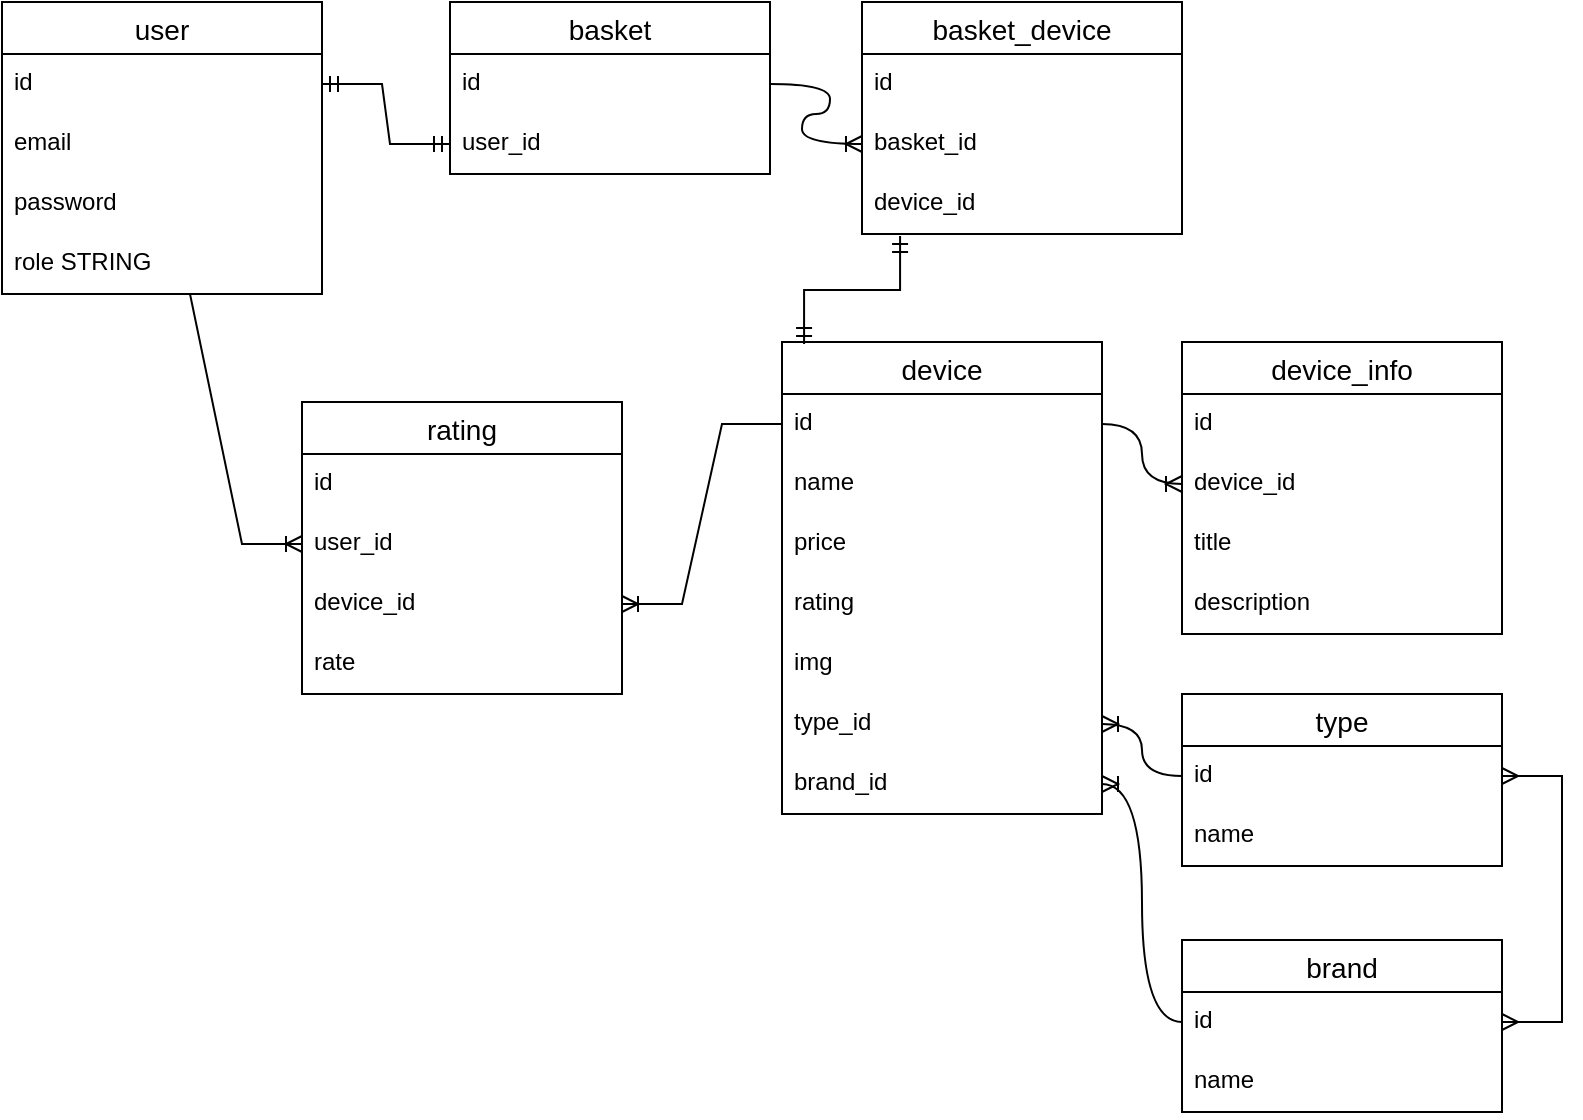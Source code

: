 <mxfile version="17.4.5" type="device"><diagram id="TYegl6U1kizSvF9LsObN" name="Page-1"><mxGraphModel dx="720" dy="745" grid="1" gridSize="10" guides="1" tooltips="1" connect="1" arrows="1" fold="1" page="1" pageScale="1" pageWidth="827" pageHeight="1169" math="0" shadow="0"><root><mxCell id="0"/><mxCell id="1" parent="0"/><mxCell id="Jmo_7ycDpV0t8m2KK-qJ-1" value="user" style="swimlane;fontStyle=0;childLayout=stackLayout;horizontal=1;startSize=26;horizontalStack=0;resizeParent=1;resizeParentMax=0;resizeLast=0;collapsible=1;marginBottom=0;align=center;fontSize=14;" parent="1" vertex="1"><mxGeometry x="30" y="30" width="160" height="146" as="geometry"/></mxCell><mxCell id="Jmo_7ycDpV0t8m2KK-qJ-2" value="id" style="text;strokeColor=none;fillColor=none;spacingLeft=4;spacingRight=4;overflow=hidden;rotatable=0;points=[[0,0.5],[1,0.5]];portConstraint=eastwest;fontSize=12;" parent="Jmo_7ycDpV0t8m2KK-qJ-1" vertex="1"><mxGeometry y="26" width="160" height="30" as="geometry"/></mxCell><mxCell id="Jmo_7ycDpV0t8m2KK-qJ-3" value="email" style="text;strokeColor=none;fillColor=none;spacingLeft=4;spacingRight=4;overflow=hidden;rotatable=0;points=[[0,0.5],[1,0.5]];portConstraint=eastwest;fontSize=12;" parent="Jmo_7ycDpV0t8m2KK-qJ-1" vertex="1"><mxGeometry y="56" width="160" height="30" as="geometry"/></mxCell><mxCell id="Jmo_7ycDpV0t8m2KK-qJ-4" value="password" style="text;strokeColor=none;fillColor=none;spacingLeft=4;spacingRight=4;overflow=hidden;rotatable=0;points=[[0,0.5],[1,0.5]];portConstraint=eastwest;fontSize=12;" parent="Jmo_7ycDpV0t8m2KK-qJ-1" vertex="1"><mxGeometry y="86" width="160" height="30" as="geometry"/></mxCell><mxCell id="Jmo_7ycDpV0t8m2KK-qJ-6" value="role STRING" style="text;strokeColor=none;fillColor=none;spacingLeft=4;spacingRight=4;overflow=hidden;rotatable=0;points=[[0,0.5],[1,0.5]];portConstraint=eastwest;fontSize=12;" parent="Jmo_7ycDpV0t8m2KK-qJ-1" vertex="1"><mxGeometry y="116" width="160" height="30" as="geometry"/></mxCell><mxCell id="Jmo_7ycDpV0t8m2KK-qJ-7" value="basket" style="swimlane;fontStyle=0;childLayout=stackLayout;horizontal=1;startSize=26;horizontalStack=0;resizeParent=1;resizeParentMax=0;resizeLast=0;collapsible=1;marginBottom=0;align=center;fontSize=14;" parent="1" vertex="1"><mxGeometry x="254" y="30" width="160" height="86" as="geometry"/></mxCell><mxCell id="Jmo_7ycDpV0t8m2KK-qJ-8" value="id" style="text;strokeColor=none;fillColor=none;spacingLeft=4;spacingRight=4;overflow=hidden;rotatable=0;points=[[0,0.5],[1,0.5]];portConstraint=eastwest;fontSize=12;" parent="Jmo_7ycDpV0t8m2KK-qJ-7" vertex="1"><mxGeometry y="26" width="160" height="30" as="geometry"/></mxCell><mxCell id="Jmo_7ycDpV0t8m2KK-qJ-9" value="user_id" style="text;strokeColor=none;fillColor=none;spacingLeft=4;spacingRight=4;overflow=hidden;rotatable=0;points=[[0,0.5],[1,0.5]];portConstraint=eastwest;fontSize=12;" parent="Jmo_7ycDpV0t8m2KK-qJ-7" vertex="1"><mxGeometry y="56" width="160" height="30" as="geometry"/></mxCell><mxCell id="oQaPEHBLnM1u6an9zIH1-1" value="" style="edgeStyle=entityRelationEdgeStyle;fontSize=12;html=1;endArrow=ERmandOne;startArrow=ERmandOne;rounded=0;exitX=1;exitY=0.5;exitDx=0;exitDy=0;entryX=0;entryY=0.5;entryDx=0;entryDy=0;" edge="1" parent="1" source="Jmo_7ycDpV0t8m2KK-qJ-2" target="Jmo_7ycDpV0t8m2KK-qJ-9"><mxGeometry width="100" height="100" relative="1" as="geometry"><mxPoint x="320" y="430" as="sourcePoint"/><mxPoint x="420" y="330" as="targetPoint"/></mxGeometry></mxCell><mxCell id="oQaPEHBLnM1u6an9zIH1-2" value="device" style="swimlane;fontStyle=0;childLayout=stackLayout;horizontal=1;startSize=26;horizontalStack=0;resizeParent=1;resizeParentMax=0;resizeLast=0;collapsible=1;marginBottom=0;align=center;fontSize=14;" vertex="1" parent="1"><mxGeometry x="420" y="200" width="160" height="236" as="geometry"/></mxCell><mxCell id="oQaPEHBLnM1u6an9zIH1-3" value="id" style="text;strokeColor=none;fillColor=none;spacingLeft=4;spacingRight=4;overflow=hidden;rotatable=0;points=[[0,0.5],[1,0.5]];portConstraint=eastwest;fontSize=12;" vertex="1" parent="oQaPEHBLnM1u6an9zIH1-2"><mxGeometry y="26" width="160" height="30" as="geometry"/></mxCell><mxCell id="oQaPEHBLnM1u6an9zIH1-4" value="name" style="text;strokeColor=none;fillColor=none;spacingLeft=4;spacingRight=4;overflow=hidden;rotatable=0;points=[[0,0.5],[1,0.5]];portConstraint=eastwest;fontSize=12;" vertex="1" parent="oQaPEHBLnM1u6an9zIH1-2"><mxGeometry y="56" width="160" height="30" as="geometry"/></mxCell><mxCell id="oQaPEHBLnM1u6an9zIH1-5" value="price" style="text;strokeColor=none;fillColor=none;spacingLeft=4;spacingRight=4;overflow=hidden;rotatable=0;points=[[0,0.5],[1,0.5]];portConstraint=eastwest;fontSize=12;" vertex="1" parent="oQaPEHBLnM1u6an9zIH1-2"><mxGeometry y="86" width="160" height="30" as="geometry"/></mxCell><mxCell id="oQaPEHBLnM1u6an9zIH1-6" value="rating" style="text;strokeColor=none;fillColor=none;spacingLeft=4;spacingRight=4;overflow=hidden;rotatable=0;points=[[0,0.5],[1,0.5]];portConstraint=eastwest;fontSize=12;" vertex="1" parent="oQaPEHBLnM1u6an9zIH1-2"><mxGeometry y="116" width="160" height="30" as="geometry"/></mxCell><mxCell id="oQaPEHBLnM1u6an9zIH1-7" value="img" style="text;strokeColor=none;fillColor=none;spacingLeft=4;spacingRight=4;overflow=hidden;rotatable=0;points=[[0,0.5],[1,0.5]];portConstraint=eastwest;fontSize=12;" vertex="1" parent="oQaPEHBLnM1u6an9zIH1-2"><mxGeometry y="146" width="160" height="30" as="geometry"/></mxCell><mxCell id="oQaPEHBLnM1u6an9zIH1-8" value="type_id" style="text;strokeColor=none;fillColor=none;spacingLeft=4;spacingRight=4;overflow=hidden;rotatable=0;points=[[0,0.5],[1,0.5]];portConstraint=eastwest;fontSize=12;" vertex="1" parent="oQaPEHBLnM1u6an9zIH1-2"><mxGeometry y="176" width="160" height="30" as="geometry"/></mxCell><mxCell id="oQaPEHBLnM1u6an9zIH1-9" value="brand_id" style="text;strokeColor=none;fillColor=none;spacingLeft=4;spacingRight=4;overflow=hidden;rotatable=0;points=[[0,0.5],[1,0.5]];portConstraint=eastwest;fontSize=12;" vertex="1" parent="oQaPEHBLnM1u6an9zIH1-2"><mxGeometry y="206" width="160" height="30" as="geometry"/></mxCell><mxCell id="oQaPEHBLnM1u6an9zIH1-10" value="type" style="swimlane;fontStyle=0;childLayout=stackLayout;horizontal=1;startSize=26;horizontalStack=0;resizeParent=1;resizeParentMax=0;resizeLast=0;collapsible=1;marginBottom=0;align=center;fontSize=14;" vertex="1" parent="1"><mxGeometry x="620" y="376" width="160" height="86" as="geometry"/></mxCell><mxCell id="oQaPEHBLnM1u6an9zIH1-11" value="id" style="text;strokeColor=none;fillColor=none;spacingLeft=4;spacingRight=4;overflow=hidden;rotatable=0;points=[[0,0.5],[1,0.5]];portConstraint=eastwest;fontSize=12;" vertex="1" parent="oQaPEHBLnM1u6an9zIH1-10"><mxGeometry y="26" width="160" height="30" as="geometry"/></mxCell><mxCell id="oQaPEHBLnM1u6an9zIH1-12" value="name" style="text;strokeColor=none;fillColor=none;spacingLeft=4;spacingRight=4;overflow=hidden;rotatable=0;points=[[0,0.5],[1,0.5]];portConstraint=eastwest;fontSize=12;" vertex="1" parent="oQaPEHBLnM1u6an9zIH1-10"><mxGeometry y="56" width="160" height="30" as="geometry"/></mxCell><mxCell id="oQaPEHBLnM1u6an9zIH1-14" value="brand" style="swimlane;fontStyle=0;childLayout=stackLayout;horizontal=1;startSize=26;horizontalStack=0;resizeParent=1;resizeParentMax=0;resizeLast=0;collapsible=1;marginBottom=0;align=center;fontSize=14;" vertex="1" parent="1"><mxGeometry x="620" y="499" width="160" height="86" as="geometry"/></mxCell><mxCell id="oQaPEHBLnM1u6an9zIH1-15" value="id" style="text;strokeColor=none;fillColor=none;spacingLeft=4;spacingRight=4;overflow=hidden;rotatable=0;points=[[0,0.5],[1,0.5]];portConstraint=eastwest;fontSize=12;" vertex="1" parent="oQaPEHBLnM1u6an9zIH1-14"><mxGeometry y="26" width="160" height="30" as="geometry"/></mxCell><mxCell id="oQaPEHBLnM1u6an9zIH1-16" value="name" style="text;strokeColor=none;fillColor=none;spacingLeft=4;spacingRight=4;overflow=hidden;rotatable=0;points=[[0,0.5],[1,0.5]];portConstraint=eastwest;fontSize=12;" vertex="1" parent="oQaPEHBLnM1u6an9zIH1-14"><mxGeometry y="56" width="160" height="30" as="geometry"/></mxCell><mxCell id="oQaPEHBLnM1u6an9zIH1-21" value="device_info" style="swimlane;fontStyle=0;childLayout=stackLayout;horizontal=1;startSize=26;horizontalStack=0;resizeParent=1;resizeParentMax=0;resizeLast=0;collapsible=1;marginBottom=0;align=center;fontSize=14;" vertex="1" parent="1"><mxGeometry x="620" y="200" width="160" height="146" as="geometry"/></mxCell><mxCell id="oQaPEHBLnM1u6an9zIH1-22" value="id" style="text;strokeColor=none;fillColor=none;spacingLeft=4;spacingRight=4;overflow=hidden;rotatable=0;points=[[0,0.5],[1,0.5]];portConstraint=eastwest;fontSize=12;" vertex="1" parent="oQaPEHBLnM1u6an9zIH1-21"><mxGeometry y="26" width="160" height="30" as="geometry"/></mxCell><mxCell id="oQaPEHBLnM1u6an9zIH1-23" value="device_id" style="text;strokeColor=none;fillColor=none;spacingLeft=4;spacingRight=4;overflow=hidden;rotatable=0;points=[[0,0.5],[1,0.5]];portConstraint=eastwest;fontSize=12;" vertex="1" parent="oQaPEHBLnM1u6an9zIH1-21"><mxGeometry y="56" width="160" height="30" as="geometry"/></mxCell><mxCell id="oQaPEHBLnM1u6an9zIH1-24" value="title" style="text;strokeColor=none;fillColor=none;spacingLeft=4;spacingRight=4;overflow=hidden;rotatable=0;points=[[0,0.5],[1,0.5]];portConstraint=eastwest;fontSize=12;" vertex="1" parent="oQaPEHBLnM1u6an9zIH1-21"><mxGeometry y="86" width="160" height="30" as="geometry"/></mxCell><mxCell id="oQaPEHBLnM1u6an9zIH1-25" value="description" style="text;strokeColor=none;fillColor=none;spacingLeft=4;spacingRight=4;overflow=hidden;rotatable=0;points=[[0,0.5],[1,0.5]];portConstraint=eastwest;fontSize=12;" vertex="1" parent="oQaPEHBLnM1u6an9zIH1-21"><mxGeometry y="116" width="160" height="30" as="geometry"/></mxCell><mxCell id="oQaPEHBLnM1u6an9zIH1-26" value="" style="edgeStyle=orthogonalEdgeStyle;fontSize=12;html=1;endArrow=ERoneToMany;rounded=0;exitX=1;exitY=0.5;exitDx=0;exitDy=0;entryX=0;entryY=0.5;entryDx=0;entryDy=0;elbow=vertical;curved=1;" edge="1" parent="1" source="oQaPEHBLnM1u6an9zIH1-3" target="oQaPEHBLnM1u6an9zIH1-23"><mxGeometry width="100" height="100" relative="1" as="geometry"><mxPoint x="570" y="430" as="sourcePoint"/><mxPoint x="670" y="330" as="targetPoint"/></mxGeometry></mxCell><mxCell id="oQaPEHBLnM1u6an9zIH1-27" value="" style="edgeStyle=entityRelationEdgeStyle;fontSize=12;html=1;endArrow=ERmany;startArrow=ERmany;rounded=0;entryX=1;entryY=0.5;entryDx=0;entryDy=0;exitX=1;exitY=0.5;exitDx=0;exitDy=0;" edge="1" parent="1" source="oQaPEHBLnM1u6an9zIH1-15" target="oQaPEHBLnM1u6an9zIH1-11"><mxGeometry width="100" height="100" relative="1" as="geometry"><mxPoint x="490" y="430" as="sourcePoint"/><mxPoint x="590" y="330" as="targetPoint"/></mxGeometry></mxCell><mxCell id="oQaPEHBLnM1u6an9zIH1-28" value="" style="edgeStyle=orthogonalEdgeStyle;fontSize=12;html=1;endArrow=ERoneToMany;rounded=0;exitX=0;exitY=0.5;exitDx=0;exitDy=0;entryX=1;entryY=0.5;entryDx=0;entryDy=0;curved=1;" edge="1" parent="1" source="oQaPEHBLnM1u6an9zIH1-11" target="oQaPEHBLnM1u6an9zIH1-8"><mxGeometry width="100" height="100" relative="1" as="geometry"><mxPoint x="490" y="430" as="sourcePoint"/><mxPoint x="590" y="330" as="targetPoint"/></mxGeometry></mxCell><mxCell id="oQaPEHBLnM1u6an9zIH1-30" value="" style="edgeStyle=orthogonalEdgeStyle;fontSize=12;html=1;endArrow=ERoneToMany;rounded=0;exitX=0;exitY=0.5;exitDx=0;exitDy=0;entryX=1;entryY=0.5;entryDx=0;entryDy=0;curved=1;" edge="1" parent="1" source="oQaPEHBLnM1u6an9zIH1-15" target="oQaPEHBLnM1u6an9zIH1-9"><mxGeometry width="100" height="100" relative="1" as="geometry"><mxPoint x="490" y="430" as="sourcePoint"/><mxPoint x="590" y="330" as="targetPoint"/></mxGeometry></mxCell><mxCell id="oQaPEHBLnM1u6an9zIH1-31" value="basket_device" style="swimlane;fontStyle=0;childLayout=stackLayout;horizontal=1;startSize=26;horizontalStack=0;resizeParent=1;resizeParentMax=0;resizeLast=0;collapsible=1;marginBottom=0;align=center;fontSize=14;" vertex="1" parent="1"><mxGeometry x="460" y="30" width="160" height="116" as="geometry"/></mxCell><mxCell id="oQaPEHBLnM1u6an9zIH1-32" value="id" style="text;strokeColor=none;fillColor=none;spacingLeft=4;spacingRight=4;overflow=hidden;rotatable=0;points=[[0,0.5],[1,0.5]];portConstraint=eastwest;fontSize=12;" vertex="1" parent="oQaPEHBLnM1u6an9zIH1-31"><mxGeometry y="26" width="160" height="30" as="geometry"/></mxCell><mxCell id="oQaPEHBLnM1u6an9zIH1-33" value="basket_id" style="text;strokeColor=none;fillColor=none;spacingLeft=4;spacingRight=4;overflow=hidden;rotatable=0;points=[[0,0.5],[1,0.5]];portConstraint=eastwest;fontSize=12;" vertex="1" parent="oQaPEHBLnM1u6an9zIH1-31"><mxGeometry y="56" width="160" height="30" as="geometry"/></mxCell><mxCell id="oQaPEHBLnM1u6an9zIH1-34" value="device_id" style="text;strokeColor=none;fillColor=none;spacingLeft=4;spacingRight=4;overflow=hidden;rotatable=0;points=[[0,0.5],[1,0.5]];portConstraint=eastwest;fontSize=12;" vertex="1" parent="oQaPEHBLnM1u6an9zIH1-31"><mxGeometry y="86" width="160" height="30" as="geometry"/></mxCell><mxCell id="oQaPEHBLnM1u6an9zIH1-35" value="" style="edgeStyle=entityRelationEdgeStyle;fontSize=12;html=1;endArrow=ERoneToMany;rounded=0;curved=1;exitX=1;exitY=0.5;exitDx=0;exitDy=0;entryX=0;entryY=0.5;entryDx=0;entryDy=0;" edge="1" parent="1" source="Jmo_7ycDpV0t8m2KK-qJ-8" target="oQaPEHBLnM1u6an9zIH1-33"><mxGeometry width="100" height="100" relative="1" as="geometry"><mxPoint x="320" y="430" as="sourcePoint"/><mxPoint x="420" y="330" as="targetPoint"/></mxGeometry></mxCell><mxCell id="oQaPEHBLnM1u6an9zIH1-39" value="" style="edgeStyle=elbowEdgeStyle;fontSize=12;html=1;endArrow=ERmandOne;startArrow=ERmandOne;rounded=0;exitX=0.069;exitY=0.004;exitDx=0;exitDy=0;exitPerimeter=0;elbow=vertical;entryX=0.119;entryY=1.033;entryDx=0;entryDy=0;entryPerimeter=0;" edge="1" parent="1" source="oQaPEHBLnM1u6an9zIH1-2" target="oQaPEHBLnM1u6an9zIH1-34"><mxGeometry width="100" height="100" relative="1" as="geometry"><mxPoint x="210" y="346" as="sourcePoint"/><mxPoint x="490" y="140" as="targetPoint"/></mxGeometry></mxCell><mxCell id="oQaPEHBLnM1u6an9zIH1-40" value="rating" style="swimlane;fontStyle=0;childLayout=stackLayout;horizontal=1;startSize=26;horizontalStack=0;resizeParent=1;resizeParentMax=0;resizeLast=0;collapsible=1;marginBottom=0;align=center;fontSize=14;" vertex="1" parent="1"><mxGeometry x="180" y="230" width="160" height="146" as="geometry"/></mxCell><mxCell id="oQaPEHBLnM1u6an9zIH1-41" value="id" style="text;strokeColor=none;fillColor=none;spacingLeft=4;spacingRight=4;overflow=hidden;rotatable=0;points=[[0,0.5],[1,0.5]];portConstraint=eastwest;fontSize=12;" vertex="1" parent="oQaPEHBLnM1u6an9zIH1-40"><mxGeometry y="26" width="160" height="30" as="geometry"/></mxCell><mxCell id="oQaPEHBLnM1u6an9zIH1-42" value="user_id" style="text;strokeColor=none;fillColor=none;spacingLeft=4;spacingRight=4;overflow=hidden;rotatable=0;points=[[0,0.5],[1,0.5]];portConstraint=eastwest;fontSize=12;" vertex="1" parent="oQaPEHBLnM1u6an9zIH1-40"><mxGeometry y="56" width="160" height="30" as="geometry"/></mxCell><mxCell id="oQaPEHBLnM1u6an9zIH1-43" value="device_id" style="text;strokeColor=none;fillColor=none;spacingLeft=4;spacingRight=4;overflow=hidden;rotatable=0;points=[[0,0.5],[1,0.5]];portConstraint=eastwest;fontSize=12;" vertex="1" parent="oQaPEHBLnM1u6an9zIH1-40"><mxGeometry y="86" width="160" height="30" as="geometry"/></mxCell><mxCell id="oQaPEHBLnM1u6an9zIH1-44" value="rate" style="text;strokeColor=none;fillColor=none;spacingLeft=4;spacingRight=4;overflow=hidden;rotatable=0;points=[[0,0.5],[1,0.5]];portConstraint=eastwest;fontSize=12;" vertex="1" parent="oQaPEHBLnM1u6an9zIH1-40"><mxGeometry y="116" width="160" height="30" as="geometry"/></mxCell><mxCell id="oQaPEHBLnM1u6an9zIH1-45" value="" style="edgeStyle=entityRelationEdgeStyle;fontSize=12;html=1;endArrow=ERoneToMany;rounded=0;elbow=vertical;entryX=0;entryY=0.5;entryDx=0;entryDy=0;exitX=0.4;exitY=1;exitDx=0;exitDy=0;exitPerimeter=0;" edge="1" parent="1" source="Jmo_7ycDpV0t8m2KK-qJ-6" target="oQaPEHBLnM1u6an9zIH1-42"><mxGeometry width="100" height="100" relative="1" as="geometry"><mxPoint x="90" y="190" as="sourcePoint"/><mxPoint x="420" y="330" as="targetPoint"/></mxGeometry></mxCell><mxCell id="oQaPEHBLnM1u6an9zIH1-46" value="" style="edgeStyle=entityRelationEdgeStyle;fontSize=12;html=1;endArrow=ERoneToMany;rounded=0;elbow=vertical;entryX=1;entryY=0.5;entryDx=0;entryDy=0;exitX=0;exitY=0.5;exitDx=0;exitDy=0;" edge="1" parent="1" source="oQaPEHBLnM1u6an9zIH1-3" target="oQaPEHBLnM1u6an9zIH1-43"><mxGeometry width="100" height="100" relative="1" as="geometry"><mxPoint x="320" y="430" as="sourcePoint"/><mxPoint x="420" y="330" as="targetPoint"/></mxGeometry></mxCell></root></mxGraphModel></diagram></mxfile>